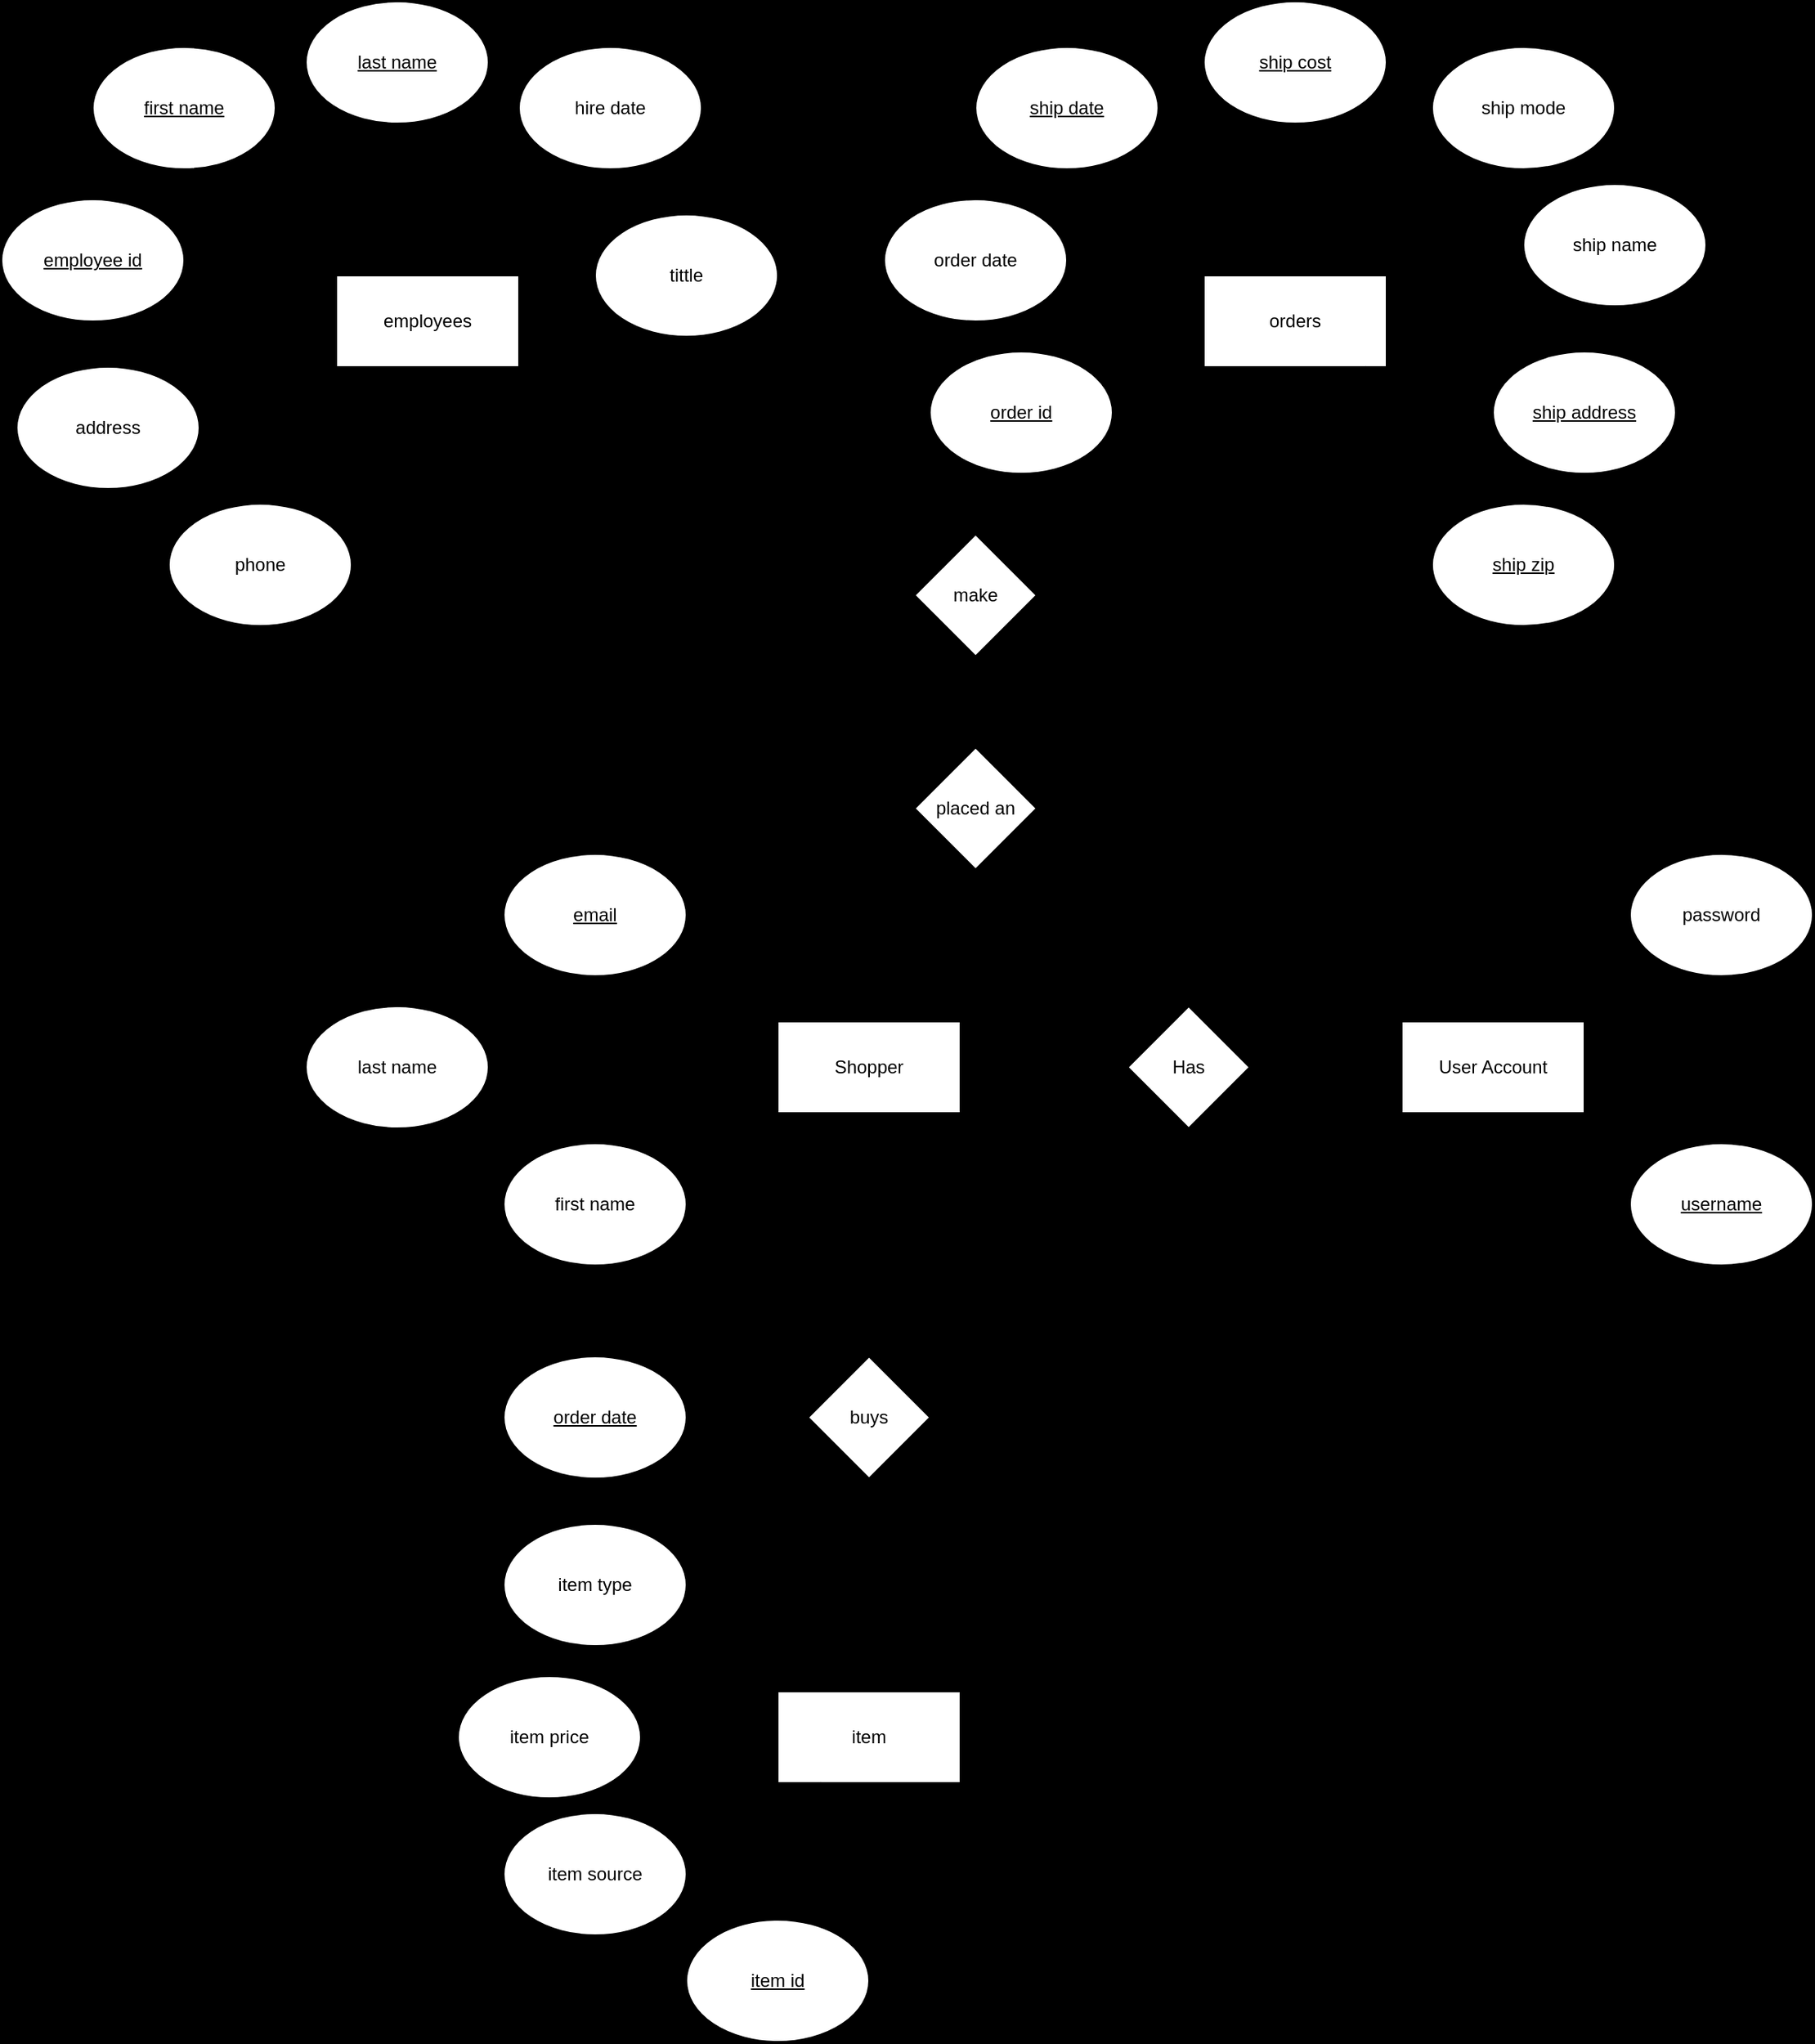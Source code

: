 <mxfile>
    <diagram id="w9KoP_EOHhsROPEKoJMx" name="Page-1">
        <mxGraphModel dx="680" dy="519" grid="0" gridSize="10" guides="1" tooltips="1" connect="1" arrows="1" fold="1" page="1" pageScale="1" pageWidth="3300" pageHeight="4681" background="#000000" math="0" shadow="0">
            <root>
                <mxCell id="0"/>
                <mxCell id="1" parent="0"/>
                <mxCell id="18" style="edgeStyle=none;html=1;exitX=0;exitY=0;exitDx=0;exitDy=0;entryX=1;entryY=1;entryDx=0;entryDy=0;strokeColor=default;startArrow=none;startFill=0;endArrow=none;endFill=0;strokeWidth=1;" parent="1" source="2" target="6" edge="1">
                    <mxGeometry relative="1" as="geometry"/>
                </mxCell>
                <mxCell id="19" style="edgeStyle=none;html=1;exitX=0;exitY=0.5;exitDx=0;exitDy=0;entryX=1;entryY=0.5;entryDx=0;entryDy=0;strokeColor=default;strokeWidth=4;startArrow=none;startFill=0;endArrow=none;endFill=0;" parent="1" source="2" target="7" edge="1">
                    <mxGeometry relative="1" as="geometry"/>
                </mxCell>
                <mxCell id="20" style="edgeStyle=none;html=1;exitX=0;exitY=1;exitDx=0;exitDy=0;entryX=1;entryY=0;entryDx=0;entryDy=0;strokeColor=default;strokeWidth=4;startArrow=none;startFill=0;endArrow=none;endFill=0;" parent="1" source="2" target="8" edge="1">
                    <mxGeometry relative="1" as="geometry"/>
                </mxCell>
                <mxCell id="21" style="edgeStyle=none;html=1;exitX=0.5;exitY=1;exitDx=0;exitDy=0;entryX=0.5;entryY=0;entryDx=0;entryDy=0;strokeColor=default;strokeWidth=4;startArrow=none;startFill=0;endArrow=none;endFill=0;" parent="1" source="2" target="13" edge="1">
                    <mxGeometry relative="1" as="geometry"/>
                </mxCell>
                <mxCell id="26" value="" style="edgeStyle=none;html=1;strokeColor=default;strokeWidth=1;startArrow=none;startFill=0;endArrow=openThin;endFill=0;" parent="1" source="2" target="4" edge="1">
                    <mxGeometry relative="1" as="geometry"/>
                </mxCell>
                <mxCell id="74" style="edgeStyle=none;html=1;exitX=0.5;exitY=0;exitDx=0;exitDy=0;entryX=0;entryY=1;entryDx=0;entryDy=0;strokeColor=default;strokeWidth=4;startArrow=none;startFill=0;endArrow=none;endFill=0;" parent="1" source="2" target="70" edge="1">
                    <mxGeometry relative="1" as="geometry"/>
                </mxCell>
                <mxCell id="2" value="Shopper" style="rounded=0;whiteSpace=wrap;html=1;" parent="1" vertex="1">
                    <mxGeometry x="550" y="710" width="120" height="60" as="geometry"/>
                </mxCell>
                <mxCell id="27" value="" style="edgeStyle=none;html=1;strokeColor=default;strokeWidth=1;startArrow=none;startFill=0;endArrow=openThin;endFill=0;" parent="1" source="3" target="4" edge="1">
                    <mxGeometry relative="1" as="geometry"/>
                </mxCell>
                <mxCell id="29" style="edgeStyle=none;html=1;exitX=1;exitY=0;exitDx=0;exitDy=0;strokeColor=default;strokeWidth=4;startArrow=none;startFill=0;endArrow=none;endFill=0;" parent="1" source="3" target="14" edge="1">
                    <mxGeometry relative="1" as="geometry"/>
                </mxCell>
                <mxCell id="3" value="User Account" style="rounded=0;whiteSpace=wrap;html=1;" parent="1" vertex="1">
                    <mxGeometry x="960" y="710" width="120" height="60" as="geometry"/>
                </mxCell>
                <mxCell id="4" value="Has" style="rhombus;whiteSpace=wrap;html=1;" parent="1" vertex="1">
                    <mxGeometry x="780" y="700" width="80" height="80" as="geometry"/>
                </mxCell>
                <mxCell id="6" value="&lt;u&gt;email&lt;/u&gt;" style="ellipse;whiteSpace=wrap;html=1;" parent="1" vertex="1">
                    <mxGeometry x="370" y="600" width="120" height="80" as="geometry"/>
                </mxCell>
                <mxCell id="7" value="last name" style="ellipse;whiteSpace=wrap;html=1;" parent="1" vertex="1">
                    <mxGeometry x="240" y="700" width="120" height="80" as="geometry"/>
                </mxCell>
                <mxCell id="8" value="first name" style="ellipse;whiteSpace=wrap;html=1;" parent="1" vertex="1">
                    <mxGeometry x="370" y="790" width="120" height="80" as="geometry"/>
                </mxCell>
                <mxCell id="9" value="item" style="rounded=0;whiteSpace=wrap;html=1;" parent="1" vertex="1">
                    <mxGeometry x="550" y="1150" width="120" height="60" as="geometry"/>
                </mxCell>
                <mxCell id="23" style="edgeStyle=none;html=1;exitX=1;exitY=1;exitDx=0;exitDy=0;entryX=0;entryY=0;entryDx=0;entryDy=0;strokeColor=default;strokeWidth=4;startArrow=none;startFill=0;endArrow=none;endFill=0;" parent="1" source="10" target="9" edge="1">
                    <mxGeometry relative="1" as="geometry"/>
                </mxCell>
                <mxCell id="10" value="item type" style="ellipse;whiteSpace=wrap;html=1;" parent="1" vertex="1">
                    <mxGeometry x="370" y="1040" width="120" height="80" as="geometry"/>
                </mxCell>
                <mxCell id="24" style="edgeStyle=none;html=1;exitX=1;exitY=0.5;exitDx=0;exitDy=0;entryX=0;entryY=0.5;entryDx=0;entryDy=0;strokeColor=default;strokeWidth=4;startArrow=none;startFill=0;endArrow=none;endFill=0;" parent="1" source="11" target="9" edge="1">
                    <mxGeometry relative="1" as="geometry"/>
                </mxCell>
                <mxCell id="11" value="item price" style="ellipse;whiteSpace=wrap;html=1;" parent="1" vertex="1">
                    <mxGeometry x="340" y="1140" width="120" height="80" as="geometry"/>
                </mxCell>
                <mxCell id="25" style="edgeStyle=none;html=1;exitX=1;exitY=0;exitDx=0;exitDy=0;entryX=0;entryY=1;entryDx=0;entryDy=0;strokeColor=default;strokeWidth=4;startArrow=none;startFill=0;endArrow=none;endFill=0;" parent="1" source="12" target="9" edge="1">
                    <mxGeometry relative="1" as="geometry"/>
                </mxCell>
                <mxCell id="12" value="item source" style="ellipse;whiteSpace=wrap;html=1;" parent="1" vertex="1">
                    <mxGeometry x="370" y="1230" width="120" height="80" as="geometry"/>
                </mxCell>
                <mxCell id="22" style="edgeStyle=none;html=1;exitX=0.5;exitY=1;exitDx=0;exitDy=0;entryX=0.5;entryY=0;entryDx=0;entryDy=0;strokeColor=default;strokeWidth=1;startArrow=classic;startFill=1;endArrow=none;endFill=0;" parent="1" source="13" target="9" edge="1">
                    <mxGeometry relative="1" as="geometry"/>
                </mxCell>
                <mxCell id="13" value="buys" style="rhombus;whiteSpace=wrap;html=1;" parent="1" vertex="1">
                    <mxGeometry x="570" y="930" width="80" height="80" as="geometry"/>
                </mxCell>
                <mxCell id="14" value="password" style="ellipse;whiteSpace=wrap;html=1;" parent="1" vertex="1">
                    <mxGeometry x="1110" y="600" width="120" height="80" as="geometry"/>
                </mxCell>
                <mxCell id="28" style="edgeStyle=none;html=1;exitX=0;exitY=0;exitDx=0;exitDy=0;entryX=1;entryY=1;entryDx=0;entryDy=0;strokeColor=default;strokeWidth=4;startArrow=none;startFill=0;endArrow=none;endFill=0;" parent="1" source="15" target="3" edge="1">
                    <mxGeometry relative="1" as="geometry"/>
                </mxCell>
                <mxCell id="15" value="&lt;u&gt;username&lt;/u&gt;" style="ellipse;whiteSpace=wrap;html=1;" parent="1" vertex="1">
                    <mxGeometry x="1110" y="790" width="120" height="80" as="geometry"/>
                </mxCell>
                <mxCell id="39" style="edgeStyle=none;html=1;exitX=0.5;exitY=0;exitDx=0;exitDy=0;entryX=0.5;entryY=1;entryDx=0;entryDy=0;strokeColor=default;strokeWidth=1;startArrow=none;startFill=0;endArrow=none;endFill=0;" parent="1" source="30" target="37" edge="1">
                    <mxGeometry relative="1" as="geometry"/>
                </mxCell>
                <mxCell id="41" value="" style="edgeStyle=none;html=1;strokeColor=default;strokeWidth=1;startArrow=none;startFill=0;endArrow=classicThin;endFill=1;" parent="1" source="30" target="40" edge="1">
                    <mxGeometry relative="1" as="geometry"/>
                </mxCell>
                <mxCell id="44" style="edgeStyle=none;html=1;exitX=0.75;exitY=0;exitDx=0;exitDy=0;entryX=0;entryY=1;entryDx=0;entryDy=0;strokeColor=default;strokeWidth=1;startArrow=none;startFill=0;endArrow=none;endFill=0;" parent="1" source="30" target="38" edge="1">
                    <mxGeometry relative="1" as="geometry"/>
                </mxCell>
                <mxCell id="46" style="edgeStyle=none;html=1;exitX=0;exitY=0.75;exitDx=0;exitDy=0;entryX=1;entryY=0;entryDx=0;entryDy=0;strokeColor=default;strokeWidth=4;startArrow=none;startFill=0;endArrow=none;endFill=0;" parent="1" source="30" target="45" edge="1">
                    <mxGeometry relative="1" as="geometry"/>
                </mxCell>
                <mxCell id="48" style="edgeStyle=none;html=1;exitX=1;exitY=0.75;exitDx=0;exitDy=0;entryX=0;entryY=0;entryDx=0;entryDy=0;strokeColor=default;strokeWidth=1;startArrow=none;startFill=0;endArrow=none;endFill=0;" parent="1" source="30" target="47" edge="1">
                    <mxGeometry relative="1" as="geometry"/>
                </mxCell>
                <mxCell id="50" style="edgeStyle=none;html=1;exitX=0;exitY=0.25;exitDx=0;exitDy=0;strokeColor=default;strokeWidth=4;startArrow=none;startFill=0;endArrow=none;endFill=0;" parent="1" source="30" target="49" edge="1">
                    <mxGeometry relative="1" as="geometry"/>
                </mxCell>
                <mxCell id="30" value="orders" style="rounded=0;whiteSpace=wrap;html=1;" parent="1" vertex="1">
                    <mxGeometry x="830" y="220" width="120" height="60" as="geometry"/>
                </mxCell>
                <mxCell id="36" value="" style="edgeStyle=none;html=1;strokeColor=default;strokeWidth=4;startArrow=none;startFill=0;endArrow=none;endFill=0;" parent="1" source="32" target="13" edge="1">
                    <mxGeometry relative="1" as="geometry"/>
                </mxCell>
                <mxCell id="32" value="&lt;u&gt;order date&lt;/u&gt;" style="ellipse;whiteSpace=wrap;html=1;" parent="1" vertex="1">
                    <mxGeometry x="370" y="930" width="120" height="80" as="geometry"/>
                </mxCell>
                <mxCell id="43" style="edgeStyle=none;html=1;exitX=1;exitY=1;exitDx=0;exitDy=0;entryX=0.25;entryY=0;entryDx=0;entryDy=0;strokeColor=default;strokeWidth=1;startArrow=none;startFill=0;endArrow=none;endFill=0;" parent="1" source="33" target="30" edge="1">
                    <mxGeometry relative="1" as="geometry"/>
                </mxCell>
                <mxCell id="33" value="&lt;u&gt;ship date&lt;/u&gt;" style="ellipse;whiteSpace=wrap;html=1;" parent="1" vertex="1">
                    <mxGeometry x="680" y="70" width="120" height="80" as="geometry"/>
                </mxCell>
                <mxCell id="35" style="edgeStyle=none;html=1;exitX=0.5;exitY=0;exitDx=0;exitDy=0;entryX=0.25;entryY=1;entryDx=0;entryDy=0;strokeColor=default;strokeWidth=4;startArrow=none;startFill=0;endArrow=none;endFill=0;" parent="1" source="34" target="9" edge="1">
                    <mxGeometry relative="1" as="geometry"/>
                </mxCell>
                <mxCell id="34" value="&lt;u&gt;item id&lt;/u&gt;" style="ellipse;whiteSpace=wrap;html=1;" parent="1" vertex="1">
                    <mxGeometry x="490" y="1300" width="120" height="80" as="geometry"/>
                </mxCell>
                <mxCell id="37" value="&lt;u&gt;ship cost&lt;/u&gt;" style="ellipse;whiteSpace=wrap;html=1;" parent="1" vertex="1">
                    <mxGeometry x="830" y="40" width="120" height="80" as="geometry"/>
                </mxCell>
                <mxCell id="38" value="ship mode" style="ellipse;whiteSpace=wrap;html=1;" parent="1" vertex="1">
                    <mxGeometry x="980" y="70" width="120" height="80" as="geometry"/>
                </mxCell>
                <mxCell id="40" value="make" style="rhombus;whiteSpace=wrap;html=1;" parent="1" vertex="1">
                    <mxGeometry x="640" y="390" width="80" height="80" as="geometry"/>
                </mxCell>
                <mxCell id="45" value="&lt;u&gt;order id&lt;/u&gt;" style="ellipse;whiteSpace=wrap;html=1;" parent="1" vertex="1">
                    <mxGeometry x="650" y="270" width="120" height="80" as="geometry"/>
                </mxCell>
                <mxCell id="47" value="&lt;u&gt;ship address&lt;/u&gt;" style="ellipse;whiteSpace=wrap;html=1;" parent="1" vertex="1">
                    <mxGeometry x="1020" y="270" width="120" height="80" as="geometry"/>
                </mxCell>
                <mxCell id="49" value="order date" style="ellipse;whiteSpace=wrap;html=1;" parent="1" vertex="1">
                    <mxGeometry x="620" y="170" width="120" height="80" as="geometry"/>
                </mxCell>
                <mxCell id="52" style="edgeStyle=none;html=1;exitX=0;exitY=0.5;exitDx=0;exitDy=0;entryX=1;entryY=0.25;entryDx=0;entryDy=0;strokeColor=default;strokeWidth=1;startArrow=none;startFill=0;endArrow=none;endFill=0;" parent="1" source="51" target="30" edge="1">
                    <mxGeometry relative="1" as="geometry"/>
                </mxCell>
                <mxCell id="51" value="ship name" style="ellipse;whiteSpace=wrap;html=1;" parent="1" vertex="1">
                    <mxGeometry x="1040" y="160" width="120" height="80" as="geometry"/>
                </mxCell>
                <mxCell id="54" style="edgeStyle=none;html=1;exitX=0;exitY=0;exitDx=0;exitDy=0;entryX=0.882;entryY=0.993;entryDx=0;entryDy=0;entryPerimeter=0;strokeColor=default;strokeWidth=1;startArrow=none;startFill=0;endArrow=none;endFill=0;" parent="1" source="53" target="30" edge="1">
                    <mxGeometry relative="1" as="geometry"/>
                </mxCell>
                <mxCell id="53" value="&lt;u&gt;ship zip&lt;/u&gt;" style="ellipse;whiteSpace=wrap;html=1;" parent="1" vertex="1">
                    <mxGeometry x="980" y="370" width="120" height="80" as="geometry"/>
                </mxCell>
                <mxCell id="57" style="edgeStyle=none;html=1;exitX=0;exitY=0.25;exitDx=0;exitDy=0;entryX=1;entryY=0.5;entryDx=0;entryDy=0;strokeColor=default;strokeWidth=4;startArrow=none;startFill=0;endArrow=none;endFill=0;" parent="1" source="55" target="56" edge="1">
                    <mxGeometry relative="1" as="geometry"/>
                </mxCell>
                <mxCell id="64" style="edgeStyle=none;html=1;entryX=1;entryY=1;entryDx=0;entryDy=0;strokeColor=default;strokeWidth=1;startArrow=none;startFill=0;endArrow=none;endFill=0;exitX=0.25;exitY=0;exitDx=0;exitDy=0;" parent="1" source="55" target="58" edge="1">
                    <mxGeometry relative="1" as="geometry">
                        <mxPoint x="260" y="220" as="sourcePoint"/>
                    </mxGeometry>
                </mxCell>
                <mxCell id="73" style="edgeStyle=none;html=1;exitX=1;exitY=0.75;exitDx=0;exitDy=0;entryX=0;entryY=0;entryDx=0;entryDy=0;strokeColor=default;strokeWidth=4;startArrow=none;startFill=0;endArrow=none;endFill=0;" parent="1" source="55" target="40" edge="1">
                    <mxGeometry relative="1" as="geometry"/>
                </mxCell>
                <mxCell id="55" value="employees" style="rounded=0;whiteSpace=wrap;html=1;" parent="1" vertex="1">
                    <mxGeometry x="260" y="220" width="120" height="60" as="geometry"/>
                </mxCell>
                <mxCell id="56" value="&lt;u&gt;employee id&lt;/u&gt;" style="ellipse;whiteSpace=wrap;html=1;" parent="1" vertex="1">
                    <mxGeometry x="40" y="170" width="120" height="80" as="geometry"/>
                </mxCell>
                <mxCell id="58" value="&lt;u&gt;first name&lt;/u&gt;" style="ellipse;whiteSpace=wrap;html=1;" parent="1" vertex="1">
                    <mxGeometry x="100" y="70" width="120" height="80" as="geometry"/>
                </mxCell>
                <mxCell id="65" style="edgeStyle=none;html=1;exitX=0.5;exitY=1;exitDx=0;exitDy=0;entryX=0.5;entryY=0;entryDx=0;entryDy=0;strokeColor=default;strokeWidth=1;startArrow=none;startFill=0;endArrow=none;endFill=0;" parent="1" source="59" target="55" edge="1">
                    <mxGeometry relative="1" as="geometry"/>
                </mxCell>
                <mxCell id="59" value="&lt;u&gt;last name&lt;/u&gt;" style="ellipse;whiteSpace=wrap;html=1;" parent="1" vertex="1">
                    <mxGeometry x="240" y="40" width="120" height="80" as="geometry"/>
                </mxCell>
                <mxCell id="66" style="edgeStyle=none;html=1;exitX=0;exitY=1;exitDx=0;exitDy=0;entryX=0.75;entryY=0;entryDx=0;entryDy=0;strokeColor=default;strokeWidth=1;startArrow=none;startFill=0;endArrow=none;endFill=0;" parent="1" source="60" target="55" edge="1">
                    <mxGeometry relative="1" as="geometry"/>
                </mxCell>
                <mxCell id="60" value="hire date" style="ellipse;whiteSpace=wrap;html=1;" parent="1" vertex="1">
                    <mxGeometry x="380" y="70" width="120" height="80" as="geometry"/>
                </mxCell>
                <mxCell id="68" style="edgeStyle=none;html=1;exitX=1;exitY=0;exitDx=0;exitDy=0;entryX=0;entryY=0.75;entryDx=0;entryDy=0;strokeColor=default;strokeWidth=1;startArrow=none;startFill=0;endArrow=none;endFill=0;" parent="1" source="61" target="55" edge="1">
                    <mxGeometry relative="1" as="geometry"/>
                </mxCell>
                <mxCell id="61" value="address" style="ellipse;whiteSpace=wrap;html=1;" parent="1" vertex="1">
                    <mxGeometry x="50" y="280" width="120" height="80" as="geometry"/>
                </mxCell>
                <mxCell id="69" style="edgeStyle=none;html=1;exitX=0.5;exitY=0;exitDx=0;exitDy=0;entryX=0.25;entryY=1;entryDx=0;entryDy=0;strokeColor=default;strokeWidth=1;startArrow=none;startFill=0;endArrow=none;endFill=0;" parent="1" source="62" target="55" edge="1">
                    <mxGeometry relative="1" as="geometry"/>
                </mxCell>
                <mxCell id="62" value="phone" style="ellipse;whiteSpace=wrap;html=1;" parent="1" vertex="1">
                    <mxGeometry x="150" y="370" width="120" height="80" as="geometry"/>
                </mxCell>
                <mxCell id="67" style="edgeStyle=none;html=1;exitX=0;exitY=0.5;exitDx=0;exitDy=0;entryX=1;entryY=0.25;entryDx=0;entryDy=0;strokeColor=default;strokeWidth=1;startArrow=none;startFill=0;endArrow=none;endFill=0;" parent="1" source="63" target="55" edge="1">
                    <mxGeometry relative="1" as="geometry"/>
                </mxCell>
                <mxCell id="63" value="tittle" style="ellipse;whiteSpace=wrap;html=1;" parent="1" vertex="1">
                    <mxGeometry x="430" y="180" width="120" height="80" as="geometry"/>
                </mxCell>
                <mxCell id="75" style="edgeStyle=none;html=1;exitX=1;exitY=0;exitDx=0;exitDy=0;entryX=0.5;entryY=1;entryDx=0;entryDy=0;strokeColor=default;strokeWidth=1;startArrow=openThin;startFill=0;endArrow=none;endFill=0;" parent="1" source="70" target="30" edge="1">
                    <mxGeometry relative="1" as="geometry"/>
                </mxCell>
                <mxCell id="70" value="placed an" style="rhombus;whiteSpace=wrap;html=1;" parent="1" vertex="1">
                    <mxGeometry x="640" y="530" width="80" height="80" as="geometry"/>
                </mxCell>
            </root>
        </mxGraphModel>
    </diagram>
</mxfile>
